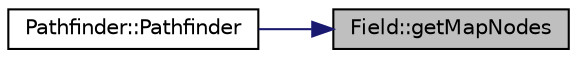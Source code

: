 digraph "Field::getMapNodes"
{
 // LATEX_PDF_SIZE
  edge [fontname="Helvetica",fontsize="10",labelfontname="Helvetica",labelfontsize="10"];
  node [fontname="Helvetica",fontsize="10",shape=record];
  rankdir="RL";
  Node1 [label="Field::getMapNodes",height=0.2,width=0.4,color="black", fillcolor="grey75", style="filled", fontcolor="black",tooltip=" "];
  Node1 -> Node2 [dir="back",color="midnightblue",fontsize="10",style="solid"];
  Node2 [label="Pathfinder::Pathfinder",height=0.2,width=0.4,color="black", fillcolor="white", style="filled",URL="$class_pathfinder.html#a9086888b62eaf4d99362db099075502f",tooltip=" "];
}
